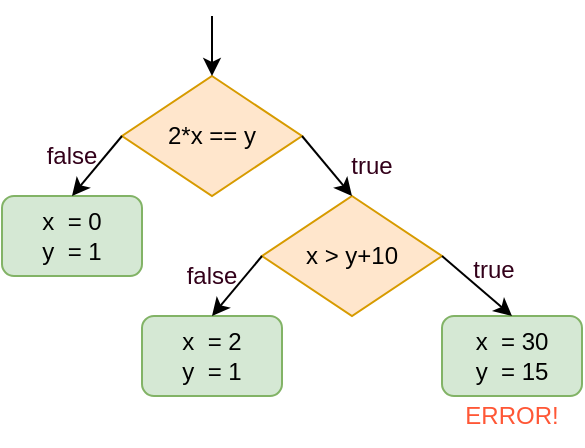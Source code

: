 <mxfile version="18.1.1" type="github">
  <diagram id="h7X7SWJGngGB0yG9JiUe" name="Page-1">
    <mxGraphModel dx="865" dy="406" grid="1" gridSize="10" guides="1" tooltips="1" connect="1" arrows="1" fold="1" page="1" pageScale="1" pageWidth="827" pageHeight="1169" math="0" shadow="0">
      <root>
        <mxCell id="0" />
        <mxCell id="1" parent="0" />
        <mxCell id="bEv7xueEsm1a3UQtVlKj-1" value="2*x == y" style="rhombus;whiteSpace=wrap;html=1;fillColor=#ffe6cc;strokeColor=#d79b00;" vertex="1" parent="1">
          <mxGeometry x="280" y="140" width="90" height="60" as="geometry" />
        </mxCell>
        <mxCell id="bEv7xueEsm1a3UQtVlKj-2" value="&lt;div&gt;x&amp;nbsp; = 2&lt;br&gt;&lt;/div&gt;&lt;div&gt;y&amp;nbsp; = 1&lt;br&gt;&lt;/div&gt;" style="rounded=1;whiteSpace=wrap;html=1;fillColor=#d5e8d4;strokeColor=#82b366;" vertex="1" parent="1">
          <mxGeometry x="290" y="260" width="70" height="40" as="geometry" />
        </mxCell>
        <mxCell id="bEv7xueEsm1a3UQtVlKj-3" value="&lt;div&gt;x&amp;nbsp; = 30&lt;br&gt;&lt;/div&gt;&lt;div&gt;y&amp;nbsp; = 15&lt;br&gt;&lt;/div&gt;" style="rounded=1;whiteSpace=wrap;html=1;fillColor=#d5e8d4;strokeColor=#82b366;" vertex="1" parent="1">
          <mxGeometry x="440" y="260" width="70" height="40" as="geometry" />
        </mxCell>
        <mxCell id="bEv7xueEsm1a3UQtVlKj-4" value="&lt;div&gt;x&amp;nbsp; = 0&lt;/div&gt;&lt;div&gt;y&amp;nbsp; = 1&lt;br&gt;&lt;/div&gt;" style="rounded=1;whiteSpace=wrap;html=1;fillColor=#d5e8d4;strokeColor=#82b366;" vertex="1" parent="1">
          <mxGeometry x="220" y="200" width="70" height="40" as="geometry" />
        </mxCell>
        <mxCell id="bEv7xueEsm1a3UQtVlKj-5" value="x &amp;gt; y+10" style="rhombus;whiteSpace=wrap;html=1;fillColor=#ffe6cc;strokeColor=#d79b00;" vertex="1" parent="1">
          <mxGeometry x="350" y="200" width="90" height="60" as="geometry" />
        </mxCell>
        <mxCell id="bEv7xueEsm1a3UQtVlKj-7" value="" style="endArrow=classic;html=1;rounded=0;exitX=1;exitY=0.5;exitDx=0;exitDy=0;entryX=0.5;entryY=0;entryDx=0;entryDy=0;" edge="1" parent="1" source="bEv7xueEsm1a3UQtVlKj-1" target="bEv7xueEsm1a3UQtVlKj-5">
          <mxGeometry width="50" height="50" relative="1" as="geometry">
            <mxPoint x="420" y="190" as="sourcePoint" />
            <mxPoint x="470" y="140" as="targetPoint" />
          </mxGeometry>
        </mxCell>
        <mxCell id="bEv7xueEsm1a3UQtVlKj-9" value="" style="endArrow=classic;html=1;rounded=0;exitX=0;exitY=0.5;exitDx=0;exitDy=0;entryX=0.5;entryY=0;entryDx=0;entryDy=0;" edge="1" parent="1" source="bEv7xueEsm1a3UQtVlKj-1" target="bEv7xueEsm1a3UQtVlKj-4">
          <mxGeometry width="50" height="50" relative="1" as="geometry">
            <mxPoint x="200" y="160" as="sourcePoint" />
            <mxPoint x="250" y="110" as="targetPoint" />
          </mxGeometry>
        </mxCell>
        <mxCell id="bEv7xueEsm1a3UQtVlKj-10" value="" style="endArrow=classic;html=1;rounded=0;exitX=0;exitY=0.5;exitDx=0;exitDy=0;entryX=0.5;entryY=0;entryDx=0;entryDy=0;" edge="1" parent="1" source="bEv7xueEsm1a3UQtVlKj-5" target="bEv7xueEsm1a3UQtVlKj-2">
          <mxGeometry width="50" height="50" relative="1" as="geometry">
            <mxPoint x="370" y="400" as="sourcePoint" />
            <mxPoint x="420" y="350" as="targetPoint" />
          </mxGeometry>
        </mxCell>
        <mxCell id="bEv7xueEsm1a3UQtVlKj-11" value="" style="endArrow=classic;html=1;rounded=0;exitX=1;exitY=0.5;exitDx=0;exitDy=0;entryX=0.5;entryY=0;entryDx=0;entryDy=0;" edge="1" parent="1" source="bEv7xueEsm1a3UQtVlKj-5" target="bEv7xueEsm1a3UQtVlKj-3">
          <mxGeometry width="50" height="50" relative="1" as="geometry">
            <mxPoint x="510" y="220" as="sourcePoint" />
            <mxPoint x="560" y="170" as="targetPoint" />
          </mxGeometry>
        </mxCell>
        <mxCell id="bEv7xueEsm1a3UQtVlKj-12" value="&lt;font color=&quot;#FF5736&quot;&gt;ERROR!&lt;/font&gt;" style="text;html=1;strokeColor=none;fillColor=none;align=center;verticalAlign=middle;whiteSpace=wrap;rounded=0;" vertex="1" parent="1">
          <mxGeometry x="445" y="295" width="60" height="30" as="geometry" />
        </mxCell>
        <mxCell id="bEv7xueEsm1a3UQtVlKj-13" value="true" style="text;html=1;strokeColor=none;fillColor=none;align=center;verticalAlign=middle;whiteSpace=wrap;rounded=0;fontColor=#33001A;" vertex="1" parent="1">
          <mxGeometry x="446" y="227" width="40" height="20" as="geometry" />
        </mxCell>
        <mxCell id="bEv7xueEsm1a3UQtVlKj-14" value="false" style="text;html=1;strokeColor=none;fillColor=none;align=center;verticalAlign=middle;whiteSpace=wrap;rounded=0;fontColor=#33001A;" vertex="1" parent="1">
          <mxGeometry x="305" y="230" width="40" height="20" as="geometry" />
        </mxCell>
        <mxCell id="bEv7xueEsm1a3UQtVlKj-15" value="false" style="text;html=1;strokeColor=none;fillColor=none;align=center;verticalAlign=middle;whiteSpace=wrap;rounded=0;fontColor=#33001A;" vertex="1" parent="1">
          <mxGeometry x="235" y="170" width="40" height="20" as="geometry" />
        </mxCell>
        <mxCell id="bEv7xueEsm1a3UQtVlKj-16" value="true" style="text;html=1;strokeColor=none;fillColor=none;align=center;verticalAlign=middle;whiteSpace=wrap;rounded=0;fontColor=#33001A;" vertex="1" parent="1">
          <mxGeometry x="385" y="175" width="40" height="20" as="geometry" />
        </mxCell>
        <mxCell id="bEv7xueEsm1a3UQtVlKj-17" value="" style="endArrow=classic;html=1;rounded=0;fontColor=#33001A;entryX=0.5;entryY=0;entryDx=0;entryDy=0;" edge="1" parent="1" target="bEv7xueEsm1a3UQtVlKj-1">
          <mxGeometry width="50" height="50" relative="1" as="geometry">
            <mxPoint x="325" y="110" as="sourcePoint" />
            <mxPoint x="320" y="90" as="targetPoint" />
          </mxGeometry>
        </mxCell>
      </root>
    </mxGraphModel>
  </diagram>
</mxfile>
